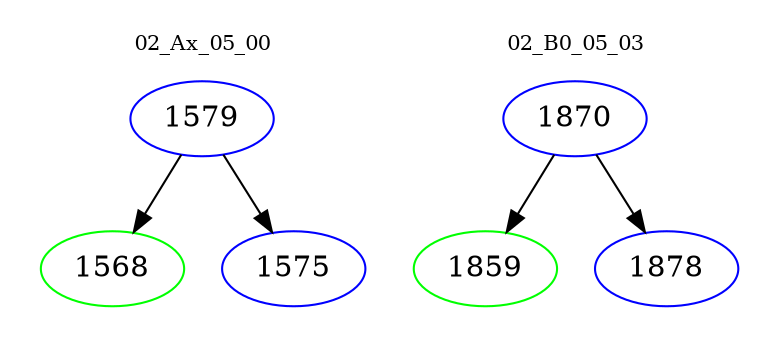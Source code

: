 digraph{
subgraph cluster_0 {
color = white
label = "02_Ax_05_00";
fontsize=10;
T0_1579 [label="1579", color="blue"]
T0_1579 -> T0_1568 [color="black"]
T0_1568 [label="1568", color="green"]
T0_1579 -> T0_1575 [color="black"]
T0_1575 [label="1575", color="blue"]
}
subgraph cluster_1 {
color = white
label = "02_B0_05_03";
fontsize=10;
T1_1870 [label="1870", color="blue"]
T1_1870 -> T1_1859 [color="black"]
T1_1859 [label="1859", color="green"]
T1_1870 -> T1_1878 [color="black"]
T1_1878 [label="1878", color="blue"]
}
}
